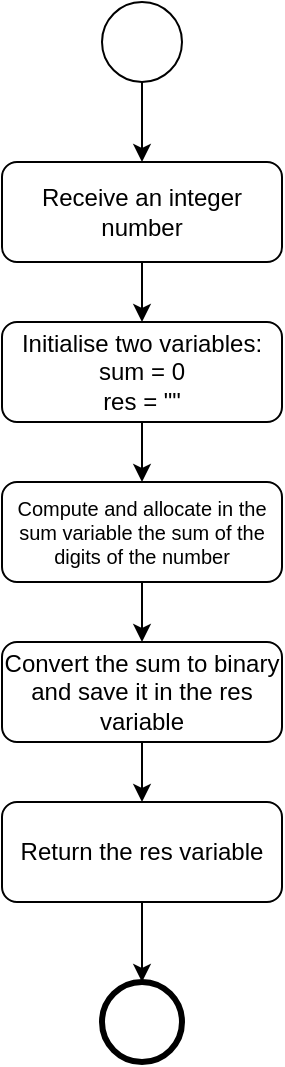<mxfile version="25.0.1">
  <diagram name="Page-1" id="gcOh2L13ghurHqlArtQZ">
    <mxGraphModel dx="1434" dy="827" grid="1" gridSize="10" guides="1" tooltips="1" connect="1" arrows="1" fold="1" page="1" pageScale="1" pageWidth="827" pageHeight="1169" background="#ffffff" math="0" shadow="0">
      <root>
        <mxCell id="0" />
        <mxCell id="1" parent="0" />
        <mxCell id="VRNMHvbQ2h5_KSJw3uvR-1" value="" style="ellipse;whiteSpace=wrap;html=1;aspect=fixed;" vertex="1" parent="1">
          <mxGeometry x="280" y="200" width="40" height="40" as="geometry" />
        </mxCell>
        <mxCell id="VRNMHvbQ2h5_KSJw3uvR-2" value="Receive an integer number" style="rounded=1;whiteSpace=wrap;html=1;" vertex="1" parent="1">
          <mxGeometry x="230" y="280" width="140" height="50" as="geometry" />
        </mxCell>
        <mxCell id="VRNMHvbQ2h5_KSJw3uvR-3" value="Initialise two variables:&lt;div&gt;sum = 0&lt;/div&gt;&lt;div&gt;res = &quot;&quot;&lt;/div&gt;" style="rounded=1;whiteSpace=wrap;html=1;" vertex="1" parent="1">
          <mxGeometry x="230" y="360" width="140" height="50" as="geometry" />
        </mxCell>
        <mxCell id="VRNMHvbQ2h5_KSJw3uvR-4" value="Compute and allocate in the sum variable the sum of the digits of the number" style="rounded=1;whiteSpace=wrap;html=1;fontSize=10;" vertex="1" parent="1">
          <mxGeometry x="230" y="440" width="140" height="50" as="geometry" />
        </mxCell>
        <mxCell id="VRNMHvbQ2h5_KSJw3uvR-5" value="" style="ellipse;whiteSpace=wrap;html=1;aspect=fixed;strokeWidth=3;" vertex="1" parent="1">
          <mxGeometry x="280" y="690" width="40" height="40" as="geometry" />
        </mxCell>
        <mxCell id="VRNMHvbQ2h5_KSJw3uvR-6" value="" style="endArrow=classic;html=1;rounded=0;exitX=0.5;exitY=1;exitDx=0;exitDy=0;entryX=0.5;entryY=0;entryDx=0;entryDy=0;" edge="1" parent="1" source="VRNMHvbQ2h5_KSJw3uvR-1" target="VRNMHvbQ2h5_KSJw3uvR-2">
          <mxGeometry width="50" height="50" relative="1" as="geometry">
            <mxPoint x="390" y="450" as="sourcePoint" />
            <mxPoint x="440" y="400" as="targetPoint" />
          </mxGeometry>
        </mxCell>
        <mxCell id="VRNMHvbQ2h5_KSJw3uvR-7" value="" style="endArrow=classic;html=1;rounded=0;exitX=0.5;exitY=1;exitDx=0;exitDy=0;entryX=0.5;entryY=0;entryDx=0;entryDy=0;" edge="1" parent="1" source="VRNMHvbQ2h5_KSJw3uvR-2" target="VRNMHvbQ2h5_KSJw3uvR-3">
          <mxGeometry width="50" height="50" relative="1" as="geometry">
            <mxPoint x="310" y="250" as="sourcePoint" />
            <mxPoint x="310" y="290" as="targetPoint" />
          </mxGeometry>
        </mxCell>
        <mxCell id="VRNMHvbQ2h5_KSJw3uvR-8" value="" style="endArrow=classic;html=1;rounded=0;exitX=0.5;exitY=1;exitDx=0;exitDy=0;entryX=0.5;entryY=0;entryDx=0;entryDy=0;" edge="1" parent="1" source="VRNMHvbQ2h5_KSJw3uvR-3" target="VRNMHvbQ2h5_KSJw3uvR-4">
          <mxGeometry width="50" height="50" relative="1" as="geometry">
            <mxPoint x="310" y="340" as="sourcePoint" />
            <mxPoint x="310" y="370" as="targetPoint" />
          </mxGeometry>
        </mxCell>
        <mxCell id="VRNMHvbQ2h5_KSJw3uvR-9" value="" style="endArrow=classic;html=1;rounded=0;exitX=0.5;exitY=1;exitDx=0;exitDy=0;entryX=0.5;entryY=0;entryDx=0;entryDy=0;" edge="1" parent="1" source="VRNMHvbQ2h5_KSJw3uvR-14" target="VRNMHvbQ2h5_KSJw3uvR-5">
          <mxGeometry width="50" height="50" relative="1" as="geometry">
            <mxPoint x="310" y="720" as="sourcePoint" />
            <mxPoint x="320" y="680" as="targetPoint" />
          </mxGeometry>
        </mxCell>
        <mxCell id="VRNMHvbQ2h5_KSJw3uvR-10" value="Convert the sum to binary and save it in the res variable" style="rounded=1;whiteSpace=wrap;html=1;" vertex="1" parent="1">
          <mxGeometry x="230" y="520" width="140" height="50" as="geometry" />
        </mxCell>
        <mxCell id="VRNMHvbQ2h5_KSJw3uvR-11" value="" style="endArrow=classic;html=1;rounded=0;exitX=0.5;exitY=1;exitDx=0;exitDy=0;entryX=0.5;entryY=0;entryDx=0;entryDy=0;" edge="1" parent="1" target="VRNMHvbQ2h5_KSJw3uvR-10" source="VRNMHvbQ2h5_KSJw3uvR-4">
          <mxGeometry width="50" height="50" relative="1" as="geometry">
            <mxPoint x="300" y="505" as="sourcePoint" />
            <mxPoint x="310" y="465" as="targetPoint" />
          </mxGeometry>
        </mxCell>
        <mxCell id="VRNMHvbQ2h5_KSJw3uvR-14" value="Return the res variable" style="rounded=1;whiteSpace=wrap;html=1;" vertex="1" parent="1">
          <mxGeometry x="230" y="600" width="140" height="50" as="geometry" />
        </mxCell>
        <mxCell id="VRNMHvbQ2h5_KSJw3uvR-15" value="" style="endArrow=classic;html=1;rounded=0;exitX=0.5;exitY=1;exitDx=0;exitDy=0;entryX=0.5;entryY=0;entryDx=0;entryDy=0;" edge="1" parent="1" source="VRNMHvbQ2h5_KSJw3uvR-10" target="VRNMHvbQ2h5_KSJw3uvR-14">
          <mxGeometry width="50" height="50" relative="1" as="geometry">
            <mxPoint x="310" y="500" as="sourcePoint" />
            <mxPoint x="310" y="530" as="targetPoint" />
          </mxGeometry>
        </mxCell>
      </root>
    </mxGraphModel>
  </diagram>
</mxfile>
